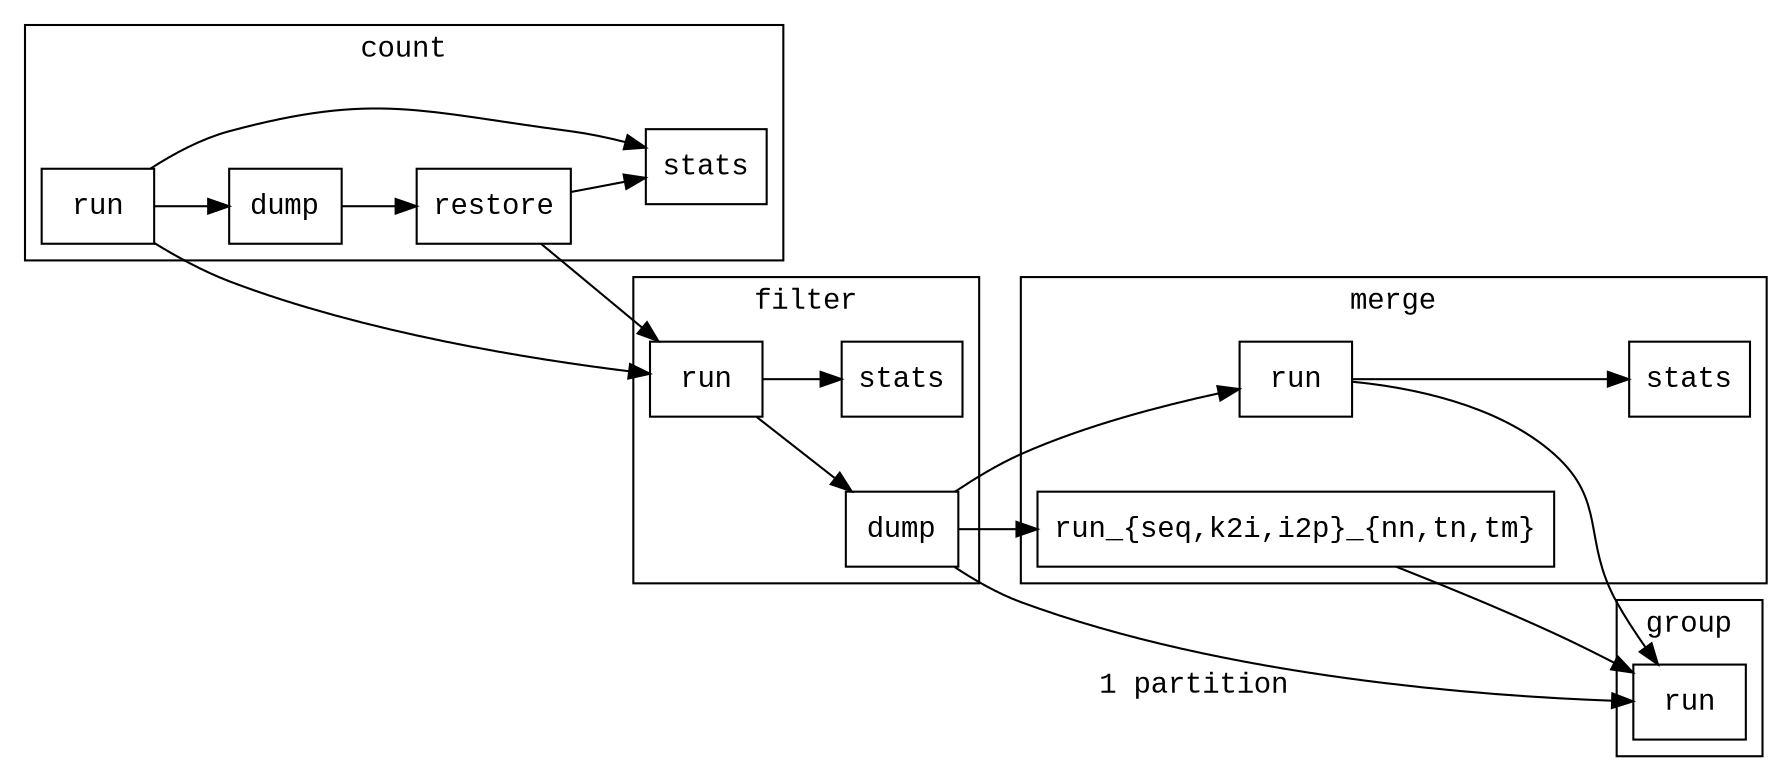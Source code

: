digraph stage_deps {
    graph [fontname = "Liberation Mono", nodesep = 0.5];
    node [fontname = "Liberation Mono", shape = box];
    edge [fontname = "Liberation Mono"];

    rankdir=LR;

    subgraph cluster_0 {
        label = "count"
        color = black;
        "count:run" [label = run];
        "count:dump" [label = dump];
        "count:stats" [label = stats];
        "count:restore" [label = restore];
    }

    subgraph cluster_1 {
        label = "filter"
        color = black;
        "filter:run" [label = run];
        "filter:dump" [label = dump];
        "filter:stats" [label = stats];
    }

    subgraph cluster_2 {
        label = "merge"
        color = black;
        "merge:run" [label = run];
        "merge:run_{seq,k2i,i2p}_{nn,tn,tm}"
            [label = "run_{seq,k2i,i2p}_{nn,tn,tm}"];
        "merge:stats" [label = stats];
    }

    subgraph cluster_3 {
        label = "group"
        color = black;
        "group:run" [label = run];
    }

    "count:run" -> "count:dump"
    "count:run" -> "count:stats"
    "count:dump" -> "count:restore"
    "count:restore" -> "count:stats"
    "count:run" -> "filter:run"
    "count:restore" -> "filter:run"

    "filter:run" -> "filter:dump"
    "filter:run" -> "filter:stats"
    "filter:dump" -> "merge:run"
    "filter:dump" -> "merge:run_{seq,k2i,i2p}_{nn,tn,tm}"

    "merge:run" -> "merge:stats"
    "merge:run" -> "group:run"
    "merge:run_{seq,k2i,i2p}_{nn,tn,tm}" -> "group:run"

    "filter:dump" -> "group:run" [xlabel = "1 partition"];
}
